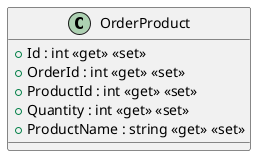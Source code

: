 @startuml
class OrderProduct {
    + Id : int <<get>> <<set>>
    + OrderId : int <<get>> <<set>>
    + ProductId : int <<get>> <<set>>
    + Quantity : int <<get>> <<set>>
    + ProductName : string <<get>> <<set>>
}
@enduml

